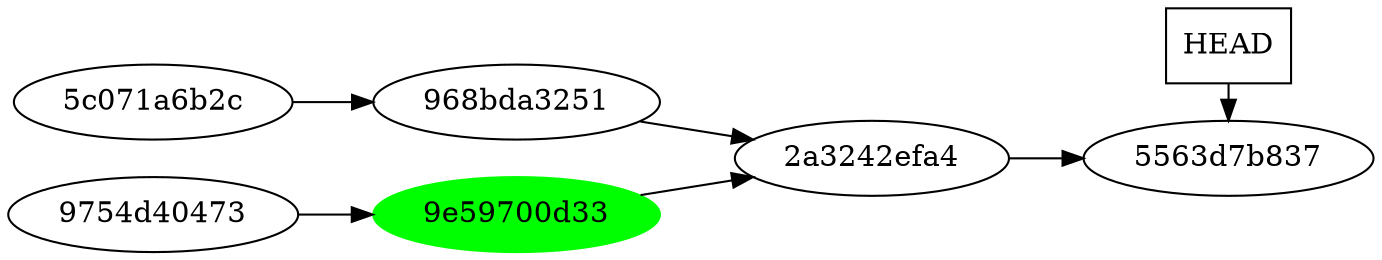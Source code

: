 digraph G
{
    rankdir=LR;
    "9e59700d33" [color="green"] [style="filled"];
    "5c071a6b2c" -> "968bda3251" -> "2a3242efa4" -> "5563d7b837";
    "9754d40473" -> "9e59700d33" -> "2a3242efa4";
    subgraph c2
    {
        rankdir=DU;
        rank="sink";
        "HEAD" [shape=box];
        "HEAD" -> "5563d7b837";
    }
}

